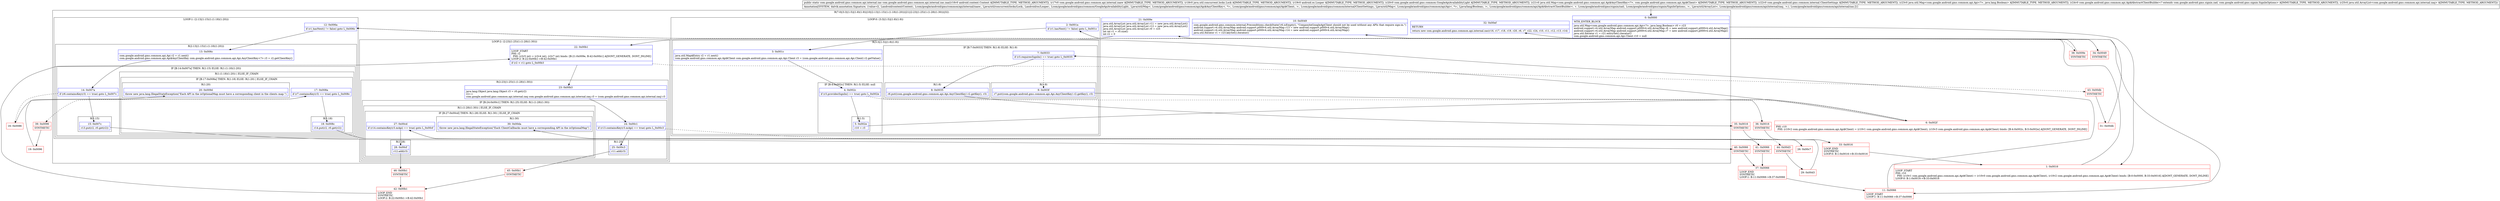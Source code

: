 digraph "CFG forcom.google.android.gms.common.api.internal.zas.zaa(Landroid\/content\/Context;Lcom\/google\/android\/gms\/common\/api\/internal\/zaaw;Ljava\/util\/concurrent\/locks\/Lock;Landroid\/os\/Looper;Lcom\/google\/android\/gms\/common\/GoogleApiAvailabilityLight;Ljava\/util\/Map;Lcom\/google\/android\/gms\/common\/internal\/ClientSettings;Ljava\/util\/Map;Lcom\/google\/android\/gms\/common\/api\/Api$AbstractClientBuilder;Ljava\/util\/ArrayList;)Lcom\/google\/android\/gms\/common\/api\/internal\/zas;" {
subgraph cluster_Region_600028927 {
label = "R(7:0|(3:3|(1:5)|(1:8)(1:9))|10|(2:13|(1:15)(1:(1:18)(1:20)))|21|(2:23|(1:25)(1:(1:28)(1:30)))|32)";
node [shape=record,color=blue];
Node_0 [shape=record,label="{0\:\ 0x0000|MTH_ENTER_BLOCK\l|java.util.Map\<com.google.android.gms.common.api.Api\<?\>, java.lang.Boolean\> r0 = r23\landroid.support.v4.util.ArrayMap android.support.p000v4.util.ArrayMap r6 = new android.support.p000v4.util.ArrayMap()\landroid.support.v4.util.ArrayMap android.support.p000v4.util.ArrayMap r7 = new android.support.p000v4.util.ArrayMap()\ljava.util.Iterator r1 = r21.entrySet().iterator()\lcom.google.android.gms.common.api.Api.Client r10 = null\l}"];
subgraph cluster_LoopRegion_1259266007 {
label = "LOOP:0: (3:3|(1:5)|(1:8)(1:9))";
node [shape=record,color=blue];
Node_2 [shape=record,label="{2\:\ 0x001a|if (r1.hasNext() != false) goto L_0x001c\l}"];
subgraph cluster_Region_1612139410 {
label = "R(3:3|(1:5)|(1:8)(1:9))";
node [shape=record,color=blue];
Node_3 [shape=record,label="{3\:\ 0x001c|java.util.Map$Entry r2 = r1.next()\lcom.google.android.gms.common.api.Api$Client com.google.android.gms.common.api.Api.Client r3 = (com.google.android.gms.common.api.Api.Client) r2.getValue()\l}"];
subgraph cluster_IfRegion_1060589023 {
label = "IF [B:4:0x002c] THEN: R(1:5) ELSE: null";
node [shape=record,color=blue];
Node_4 [shape=record,label="{4\:\ 0x002c|if (r3.providesSignIn() == true) goto L_0x002e\l}"];
subgraph cluster_Region_367038419 {
label = "R(1:5)";
node [shape=record,color=blue];
Node_5 [shape=record,label="{5\:\ 0x002e|r10 = r3\l}"];
}
}
subgraph cluster_IfRegion_1707790525 {
label = "IF [B:7:0x0033] THEN: R(1:8) ELSE: R(1:9)";
node [shape=record,color=blue];
Node_7 [shape=record,label="{7\:\ 0x0033|if (r3.requiresSignIn() == true) goto L_0x0035\l}"];
subgraph cluster_Region_1680360202 {
label = "R(1:8)";
node [shape=record,color=blue];
Node_8 [shape=record,label="{8\:\ 0x0035|r6.put((com.google.android.gms.common.api.Api.AnyClientKey) r2.getKey(), r3)\l}"];
}
subgraph cluster_Region_258770402 {
label = "R(1:9)";
node [shape=record,color=blue];
Node_9 [shape=record,label="{9\:\ 0x003f|r7.put((com.google.android.gms.common.api.Api.AnyClientKey) r2.getKey(), r3)\l}"];
}
}
}
}
Node_10 [shape=record,label="{10\:\ 0x0049|com.google.android.gms.common.internal.Preconditions.checkState(!r6.isEmpty(), \"CompositeGoogleApiClient should not be used without any APIs that require sign\-in.\")\landroid.support.v4.util.ArrayMap android.support.p000v4.util.ArrayMap r13 = new android.support.p000v4.util.ArrayMap()\landroid.support.v4.util.ArrayMap android.support.p000v4.util.ArrayMap r14 = new android.support.p000v4.util.ArrayMap()\ljava.util.Iterator r1 = r23.keySet().iterator()\l}"];
subgraph cluster_LoopRegion_1635774826 {
label = "LOOP:1: (2:13|(1:15)(1:(1:18)(1:20)))";
node [shape=record,color=blue];
Node_12 [shape=record,label="{12\:\ 0x006a|if (r1.hasNext() != false) goto L_0x006c\l}"];
subgraph cluster_Region_1168274689 {
label = "R(2:13|(1:15)(1:(1:18)(1:20)))";
node [shape=record,color=blue];
Node_13 [shape=record,label="{13\:\ 0x006c|com.google.android.gms.common.api.Api r2 = r1.next()\lcom.google.android.gms.common.api.Api$AnyClientKey com.google.android.gms.common.api.Api.AnyClientKey\<?\> r3 = r2.getClientKey()\l}"];
subgraph cluster_IfRegion_1524786494 {
label = "IF [B:14:0x007a] THEN: R(1:15) ELSE: R(1:(1:18)(1:20))";
node [shape=record,color=blue];
Node_14 [shape=record,label="{14\:\ 0x007a|if (r6.containsKey(r3) == true) goto L_0x007c\l}"];
subgraph cluster_Region_81408048 {
label = "R(1:15)";
node [shape=record,color=blue];
Node_15 [shape=record,label="{15\:\ 0x007c|r13.put(r2, r0.get(r2))\l}"];
}
subgraph cluster_Region_1112983590 {
label = "R(1:(1:18)(1:20)) | ELSE_IF_CHAIN\l";
node [shape=record,color=blue];
subgraph cluster_IfRegion_863419044 {
label = "IF [B:17:0x008a] THEN: R(1:18) ELSE: R(1:20) | ELSE_IF_CHAIN\l";
node [shape=record,color=blue];
Node_17 [shape=record,label="{17\:\ 0x008a|if (r7.containsKey(r3) == true) goto L_0x008c\l}"];
subgraph cluster_Region_614666403 {
label = "R(1:18)";
node [shape=record,color=blue];
Node_18 [shape=record,label="{18\:\ 0x008c|r14.put(r2, r0.get(r2))\l}"];
}
subgraph cluster_Region_533177250 {
label = "R(1:20)";
node [shape=record,color=blue];
Node_20 [shape=record,label="{20\:\ 0x009d|throw new java.lang.IllegalStateException(\"Each API in the isOptionalMap must have a corresponding client in the clients map.\")\l}"];
}
}
}
}
}
}
Node_21 [shape=record,label="{21\:\ 0x009e|java.util.ArrayList java.util.ArrayList r11 = new java.util.ArrayList()\ljava.util.ArrayList java.util.ArrayList r12 = new java.util.ArrayList()\ljava.util.ArrayList java.util.ArrayList r0 = r25\lint int r1 = r0.size()\lint r2 = 0\l}"];
subgraph cluster_LoopRegion_218822073 {
label = "LOOP:2: (2:23|(1:25)(1:(1:28)(1:30)))";
node [shape=record,color=blue];
Node_22 [shape=record,label="{22\:\ 0x00b1|LOOP_START\lPHI: r2 \l  PHI: (r2v5 int) = (r2v4 int), (r2v7 int) binds: [B:21:0x009e, B:42:0x00b1] A[DONT_GENERATE, DONT_INLINE]\lLOOP:2: B:22:0x00b1\-\>B:42:0x00b1\l|if (r2 \< r1) goto L_0x00b3\l}"];
subgraph cluster_Region_1784063290 {
label = "R(2:23|(1:25)(1:(1:28)(1:30)))";
node [shape=record,color=blue];
Node_23 [shape=record,label="{23\:\ 0x00b3|java.lang.Object java.lang.Object r3 = r0.get(r2)\lr2++\lcom.google.android.gms.common.api.internal.zaq com.google.android.gms.common.api.internal.zaq r3 = (com.google.android.gms.common.api.internal.zaq) r3\l}"];
subgraph cluster_IfRegion_1549980612 {
label = "IF [B:24:0x00c1] THEN: R(1:25) ELSE: R(1:(1:28)(1:30))";
node [shape=record,color=blue];
Node_24 [shape=record,label="{24\:\ 0x00c1|if (r13.containsKey(r3.mApi) == true) goto L_0x00c3\l}"];
subgraph cluster_Region_829366776 {
label = "R(1:25)";
node [shape=record,color=blue];
Node_25 [shape=record,label="{25\:\ 0x00c3|r11.add(r3)\l}"];
}
subgraph cluster_Region_571090922 {
label = "R(1:(1:28)(1:30)) | ELSE_IF_CHAIN\l";
node [shape=record,color=blue];
subgraph cluster_IfRegion_935988799 {
label = "IF [B:27:0x00cd] THEN: R(1:28) ELSE: R(1:30) | ELSE_IF_CHAIN\l";
node [shape=record,color=blue];
Node_27 [shape=record,label="{27\:\ 0x00cd|if (r14.containsKey(r3.mApi) == true) goto L_0x00cf\l}"];
subgraph cluster_Region_551599633 {
label = "R(1:28)";
node [shape=record,color=blue];
Node_28 [shape=record,label="{28\:\ 0x00cf|r12.add(r3)\l}"];
}
subgraph cluster_Region_1012950624 {
label = "R(1:30)";
node [shape=record,color=blue];
Node_30 [shape=record,label="{30\:\ 0x00da|throw new java.lang.IllegalStateException(\"Each ClientCallbacks must have a corresponding API in the isOptionalMap\")\l}"];
}
}
}
}
}
}
Node_32 [shape=record,label="{32\:\ 0x00ef|RETURN\l|return new com.google.android.gms.common.api.internal.zas(r16, r17, r18, r19, r20, r6, r7, r22, r24, r10, r11, r12, r13, r14)\l}"];
}
Node_1 [shape=record,color=red,label="{1\:\ 0x0016|LOOP_START\lPHI: r10 \l  PHI: (r10v1 com.google.android.gms.common.api.Api$Client) = (r10v0 com.google.android.gms.common.api.Api$Client), (r10v2 com.google.android.gms.common.api.Api$Client) binds: [B:0:0x0000, B:33:0x0016] A[DONT_GENERATE, DONT_INLINE]\lLOOP:0: B:1:0x0016\-\>B:33:0x0016\l}"];
Node_6 [shape=record,color=red,label="{6\:\ 0x002f|PHI: r10 \l  PHI: (r10v2 com.google.android.gms.common.api.Api$Client) = (r10v1 com.google.android.gms.common.api.Api$Client), (r10v3 com.google.android.gms.common.api.Api$Client) binds: [B:4:0x002c, B:5:0x002e] A[DONT_GENERATE, DONT_INLINE]\l}"];
Node_11 [shape=record,color=red,label="{11\:\ 0x0066|LOOP_START\lLOOP:1: B:11:0x0066\-\>B:37:0x0066\l}"];
Node_16 [shape=record,color=red,label="{16\:\ 0x0086}"];
Node_19 [shape=record,color=red,label="{19\:\ 0x0096}"];
Node_26 [shape=record,color=red,label="{26\:\ 0x00c7}"];
Node_29 [shape=record,color=red,label="{29\:\ 0x00d3}"];
Node_31 [shape=record,color=red,label="{31\:\ 0x00db}"];
Node_33 [shape=record,color=red,label="{33\:\ 0x0016|LOOP_END\lSYNTHETIC\lLOOP:0: B:1:0x0016\-\>B:33:0x0016\l}"];
Node_34 [shape=record,color=red,label="{34\:\ 0x0049|SYNTHETIC\l}"];
Node_35 [shape=record,color=red,label="{35\:\ 0x0016|SYNTHETIC\l}"];
Node_36 [shape=record,color=red,label="{36\:\ 0x0016|SYNTHETIC\l}"];
Node_37 [shape=record,color=red,label="{37\:\ 0x0066|LOOP_END\lSYNTHETIC\lLOOP:1: B:11:0x0066\-\>B:37:0x0066\l}"];
Node_38 [shape=record,color=red,label="{38\:\ 0x009e|SYNTHETIC\l}"];
Node_39 [shape=record,color=red,label="{39\:\ 0x0096|SYNTHETIC\l}"];
Node_40 [shape=record,color=red,label="{40\:\ 0x0066|SYNTHETIC\l}"];
Node_41 [shape=record,color=red,label="{41\:\ 0x0066|SYNTHETIC\l}"];
Node_42 [shape=record,color=red,label="{42\:\ 0x00b1|LOOP_END\lSYNTHETIC\lLOOP:2: B:22:0x00b1\-\>B:42:0x00b1\l}"];
Node_43 [shape=record,color=red,label="{43\:\ 0x00db|SYNTHETIC\l}"];
Node_44 [shape=record,color=red,label="{44\:\ 0x00d3|SYNTHETIC\l}"];
Node_45 [shape=record,color=red,label="{45\:\ 0x00b1|SYNTHETIC\l}"];
Node_46 [shape=record,color=red,label="{46\:\ 0x00b1|SYNTHETIC\l}"];
MethodNode[shape=record,label="{public static com.google.android.gms.common.api.internal.zas com.google.android.gms.common.api.internal.zas.zaa((r16v0 android.content.Context A[IMMUTABLE_TYPE, METHOD_ARGUMENT]), (r17v0 com.google.android.gms.common.api.internal.zaaw A[IMMUTABLE_TYPE, METHOD_ARGUMENT]), (r18v0 java.util.concurrent.locks.Lock A[IMMUTABLE_TYPE, METHOD_ARGUMENT]), (r19v0 android.os.Looper A[IMMUTABLE_TYPE, METHOD_ARGUMENT]), (r20v0 com.google.android.gms.common.GoogleApiAvailabilityLight A[IMMUTABLE_TYPE, METHOD_ARGUMENT]), (r21v0 java.util.Map\<com.google.android.gms.common.api.Api$AnyClientKey\<?\>, com.google.android.gms.common.api.Api$Client\> A[IMMUTABLE_TYPE, METHOD_ARGUMENT]), (r22v0 com.google.android.gms.common.internal.ClientSettings A[IMMUTABLE_TYPE, METHOD_ARGUMENT]), (r23v0 java.util.Map\<com.google.android.gms.common.api.Api\<?\>, java.lang.Boolean\> A[IMMUTABLE_TYPE, METHOD_ARGUMENT]), (r24v0 com.google.android.gms.common.api.Api$AbstractClientBuilder\<? extends com.google.android.gms.signin.zad, com.google.android.gms.signin.SignInOptions\> A[IMMUTABLE_TYPE, METHOD_ARGUMENT]), (r25v0 java.util.ArrayList\<com.google.android.gms.common.api.internal.zaq\> A[IMMUTABLE_TYPE, METHOD_ARGUMENT]))  | Annotation[SYSTEM, dalvik.annotation.Signature, \{value=[(, Landroid\/content\/Context;, Lcom\/google\/android\/gms\/common\/api\/internal\/zaaw;, Ljava\/util\/concurrent\/locks\/Lock;, Landroid\/os\/Looper;, Lcom\/google\/android\/gms\/common\/GoogleApiAvailabilityLight;, Ljava\/util\/Map\<, Lcom\/google\/android\/gms\/common\/api\/Api$AnyClientKey\<, *\>;, Lcom\/google\/android\/gms\/common\/api\/Api$Client;, \>;, Lcom\/google\/android\/gms\/common\/internal\/ClientSettings;, Ljava\/util\/Map\<, Lcom\/google\/android\/gms\/common\/api\/Api\<, *\>;, Ljava\/lang\/Boolean;, \>;, Lcom\/google\/android\/gms\/common\/api\/Api$AbstractClientBuilder\<, +, Lcom\/google\/android\/gms\/signin\/zad;, Lcom\/google\/android\/gms\/signin\/SignInOptions;, \>;, Ljava\/util\/ArrayList\<, Lcom\/google\/android\/gms\/common\/api\/internal\/zaq;, \>;), Lcom\/google\/android\/gms\/common\/api\/internal\/zas;]\}]\l}"];
MethodNode -> Node_0;
Node_0 -> Node_1;
Node_2 -> Node_3;
Node_2 -> Node_34[style=dashed];
Node_3 -> Node_4;
Node_4 -> Node_5;
Node_4 -> Node_6[style=dashed];
Node_5 -> Node_6;
Node_7 -> Node_8;
Node_7 -> Node_9[style=dashed];
Node_8 -> Node_35;
Node_9 -> Node_36;
Node_10 -> Node_11;
Node_12 -> Node_13;
Node_12 -> Node_38[style=dashed];
Node_13 -> Node_14;
Node_14 -> Node_15;
Node_14 -> Node_16[style=dashed];
Node_15 -> Node_40;
Node_17 -> Node_18;
Node_17 -> Node_39[style=dashed];
Node_18 -> Node_41;
Node_21 -> Node_22;
Node_22 -> Node_23;
Node_22 -> Node_43[style=dashed];
Node_23 -> Node_24;
Node_24 -> Node_25;
Node_24 -> Node_26[style=dashed];
Node_25 -> Node_45;
Node_27 -> Node_28;
Node_27 -> Node_44[style=dashed];
Node_28 -> Node_46;
Node_1 -> Node_2;
Node_6 -> Node_7;
Node_11 -> Node_12;
Node_16 -> Node_17;
Node_19 -> Node_20;
Node_26 -> Node_27;
Node_29 -> Node_30;
Node_31 -> Node_32;
Node_33 -> Node_1;
Node_34 -> Node_10;
Node_35 -> Node_33;
Node_36 -> Node_33;
Node_37 -> Node_11;
Node_38 -> Node_21;
Node_39 -> Node_19;
Node_40 -> Node_37;
Node_41 -> Node_37;
Node_42 -> Node_22;
Node_43 -> Node_31;
Node_44 -> Node_29;
Node_45 -> Node_42;
Node_46 -> Node_42;
}


